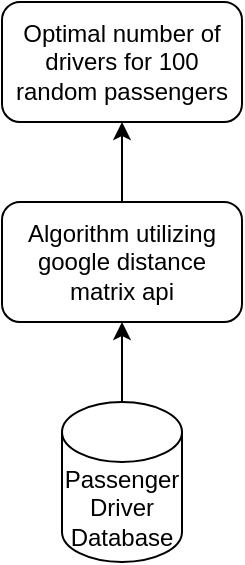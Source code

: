 <mxfile version="16.5.6" type="google"><diagram id="p6WspMM4uWg3_OllZbUF" name="Page-1"><mxGraphModel dx="868" dy="393" grid="1" gridSize="10" guides="1" tooltips="1" connect="1" arrows="1" fold="1" page="1" pageScale="1" pageWidth="850" pageHeight="1100" math="0" shadow="0"><root><mxCell id="0"/><mxCell id="1" parent="0"/><mxCell id="4x80oQQI6SFqXodtWdro-4" style="edgeStyle=orthogonalEdgeStyle;rounded=0;orthogonalLoop=1;jettySize=auto;html=1;entryX=0.5;entryY=1;entryDx=0;entryDy=0;" edge="1" parent="1" source="4x80oQQI6SFqXodtWdro-1" target="4x80oQQI6SFqXodtWdro-3"><mxGeometry relative="1" as="geometry"/></mxCell><mxCell id="4x80oQQI6SFqXodtWdro-1" value="Passenger Driver Database" style="shape=cylinder3;whiteSpace=wrap;html=1;boundedLbl=1;backgroundOutline=1;size=15;" vertex="1" parent="1"><mxGeometry x="290" y="250" width="60" height="80" as="geometry"/></mxCell><mxCell id="4x80oQQI6SFqXodtWdro-6" style="edgeStyle=orthogonalEdgeStyle;rounded=0;orthogonalLoop=1;jettySize=auto;html=1;" edge="1" parent="1" source="4x80oQQI6SFqXodtWdro-3" target="4x80oQQI6SFqXodtWdro-5"><mxGeometry relative="1" as="geometry"/></mxCell><mxCell id="4x80oQQI6SFqXodtWdro-3" value="Algorithm utilizing google distance matrix api" style="rounded=1;whiteSpace=wrap;html=1;" vertex="1" parent="1"><mxGeometry x="260" y="150" width="120" height="60" as="geometry"/></mxCell><mxCell id="4x80oQQI6SFqXodtWdro-5" value="Optimal number of drivers for 100 random passengers" style="rounded=1;whiteSpace=wrap;html=1;" vertex="1" parent="1"><mxGeometry x="260" y="50" width="120" height="60" as="geometry"/></mxCell></root></mxGraphModel></diagram></mxfile>